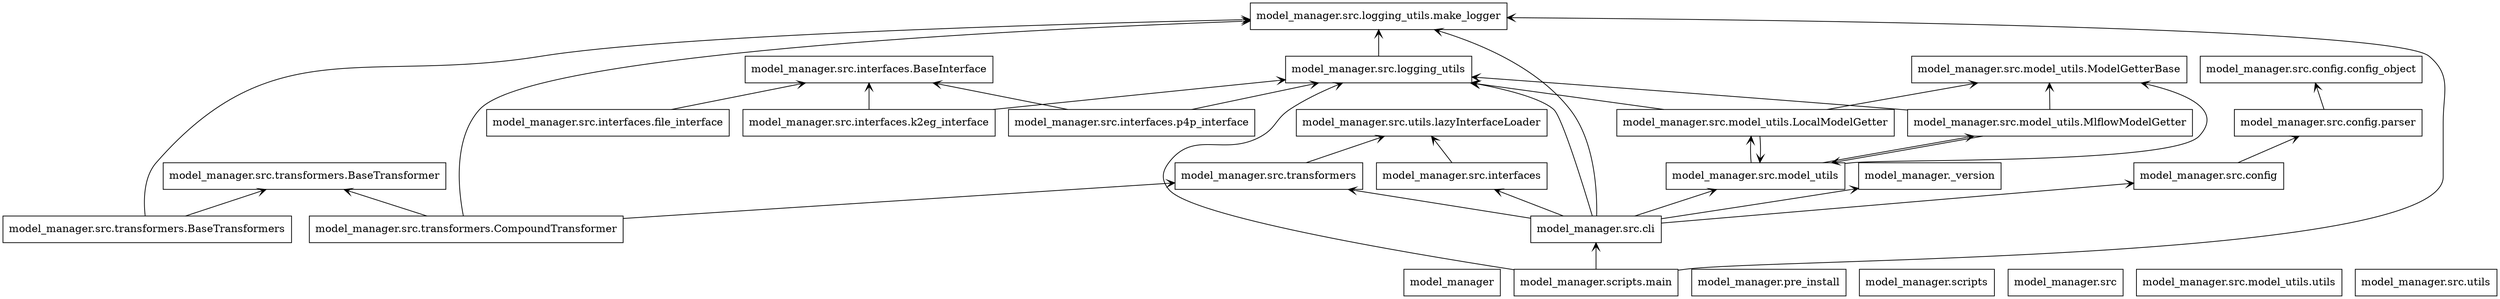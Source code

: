 digraph "packages" {
rankdir=BT
charset="utf-8"
"model_manager" [color="black", label="model_manager", shape="box", style="solid"];
"model_manager._version" [color="black", label="model_manager._version", shape="box", style="solid"];
"model_manager.pre_install" [color="black", label="model_manager.pre_install", shape="box", style="solid"];
"model_manager.scripts" [color="black", label="model_manager.scripts", shape="box", style="solid"];
"model_manager.scripts.main" [color="black", label="model_manager.scripts.main", shape="box", style="solid"];
"model_manager.src" [color="black", label="model_manager.src", shape="box", style="solid"];
"model_manager.src.cli" [color="black", label="model_manager.src.cli", shape="box", style="solid"];
"model_manager.src.config" [color="black", label="model_manager.src.config", shape="box", style="solid"];
"model_manager.src.config.config_object" [color="black", label="model_manager.src.config.config_object", shape="box", style="solid"];
"model_manager.src.config.parser" [color="black", label="model_manager.src.config.parser", shape="box", style="solid"];
"model_manager.src.interfaces" [color="black", label="model_manager.src.interfaces", shape="box", style="solid"];
"model_manager.src.interfaces.BaseInterface" [color="black", label="model_manager.src.interfaces.BaseInterface", shape="box", style="solid"];
"model_manager.src.interfaces.file_interface" [color="black", label="model_manager.src.interfaces.file_interface", shape="box", style="solid"];
"model_manager.src.interfaces.k2eg_interface" [color="black", label="model_manager.src.interfaces.k2eg_interface", shape="box", style="solid"];
"model_manager.src.interfaces.p4p_interface" [color="black", label="model_manager.src.interfaces.p4p_interface", shape="box", style="solid"];
"model_manager.src.logging_utils" [color="black", label="model_manager.src.logging_utils", shape="box", style="solid"];
"model_manager.src.logging_utils.make_logger" [color="black", label="model_manager.src.logging_utils.make_logger", shape="box", style="solid"];
"model_manager.src.model_utils" [color="black", label="model_manager.src.model_utils", shape="box", style="solid"];
"model_manager.src.model_utils.LocalModelGetter" [color="black", label="model_manager.src.model_utils.LocalModelGetter", shape="box", style="solid"];
"model_manager.src.model_utils.MlflowModelGetter" [color="black", label="model_manager.src.model_utils.MlflowModelGetter", shape="box", style="solid"];
"model_manager.src.model_utils.ModelGetterBase" [color="black", label="model_manager.src.model_utils.ModelGetterBase", shape="box", style="solid"];
"model_manager.src.model_utils.utils" [color="black", label="model_manager.src.model_utils.utils", shape="box", style="solid"];
"model_manager.src.transformers" [color="black", label="model_manager.src.transformers", shape="box", style="solid"];
"model_manager.src.transformers.BaseTransformer" [color="black", label="model_manager.src.transformers.BaseTransformer", shape="box", style="solid"];
"model_manager.src.transformers.BaseTransformers" [color="black", label="model_manager.src.transformers.BaseTransformers", shape="box", style="solid"];
"model_manager.src.transformers.CompoundTransformer" [color="black", label="model_manager.src.transformers.CompoundTransformer", shape="box", style="solid"];
"model_manager.src.utils" [color="black", label="model_manager.src.utils", shape="box", style="solid"];
"model_manager.src.utils.lazyInterfaceLoader" [color="black", label="model_manager.src.utils.lazyInterfaceLoader", shape="box", style="solid"];
"model_manager.scripts.main" -> "model_manager.src.cli" [arrowhead="open", arrowtail="none"];
"model_manager.scripts.main" -> "model_manager.src.logging_utils" [arrowhead="open", arrowtail="none"];
"model_manager.scripts.main" -> "model_manager.src.logging_utils.make_logger" [arrowhead="open", arrowtail="none"];
"model_manager.src.cli" -> "model_manager._version" [arrowhead="open", arrowtail="none"];
"model_manager.src.cli" -> "model_manager.src.config" [arrowhead="open", arrowtail="none"];
"model_manager.src.cli" -> "model_manager.src.interfaces" [arrowhead="open", arrowtail="none"];
"model_manager.src.cli" -> "model_manager.src.logging_utils" [arrowhead="open", arrowtail="none"];
"model_manager.src.cli" -> "model_manager.src.logging_utils.make_logger" [arrowhead="open", arrowtail="none"];
"model_manager.src.cli" -> "model_manager.src.model_utils" [arrowhead="open", arrowtail="none"];
"model_manager.src.cli" -> "model_manager.src.transformers" [arrowhead="open", arrowtail="none"];
"model_manager.src.config" -> "model_manager.src.config.parser" [arrowhead="open", arrowtail="none"];
"model_manager.src.config.parser" -> "model_manager.src.config.config_object" [arrowhead="open", arrowtail="none"];
"model_manager.src.interfaces" -> "model_manager.src.utils.lazyInterfaceLoader" [arrowhead="open", arrowtail="none"];
"model_manager.src.interfaces.file_interface" -> "model_manager.src.interfaces.BaseInterface" [arrowhead="open", arrowtail="none"];
"model_manager.src.interfaces.k2eg_interface" -> "model_manager.src.interfaces.BaseInterface" [arrowhead="open", arrowtail="none"];
"model_manager.src.interfaces.k2eg_interface" -> "model_manager.src.logging_utils" [arrowhead="open", arrowtail="none"];
"model_manager.src.interfaces.p4p_interface" -> "model_manager.src.interfaces.BaseInterface" [arrowhead="open", arrowtail="none"];
"model_manager.src.interfaces.p4p_interface" -> "model_manager.src.logging_utils" [arrowhead="open", arrowtail="none"];
"model_manager.src.logging_utils" -> "model_manager.src.logging_utils.make_logger" [arrowhead="open", arrowtail="none"];
"model_manager.src.model_utils" -> "model_manager.src.model_utils.LocalModelGetter" [arrowhead="open", arrowtail="none"];
"model_manager.src.model_utils" -> "model_manager.src.model_utils.MlflowModelGetter" [arrowhead="open", arrowtail="none"];
"model_manager.src.model_utils" -> "model_manager.src.model_utils.ModelGetterBase" [arrowhead="open", arrowtail="none"];
"model_manager.src.model_utils.LocalModelGetter" -> "model_manager.src.logging_utils" [arrowhead="open", arrowtail="none"];
"model_manager.src.model_utils.LocalModelGetter" -> "model_manager.src.model_utils" [arrowhead="open", arrowtail="none"];
"model_manager.src.model_utils.LocalModelGetter" -> "model_manager.src.model_utils.ModelGetterBase" [arrowhead="open", arrowtail="none"];
"model_manager.src.model_utils.MlflowModelGetter" -> "model_manager.src.logging_utils" [arrowhead="open", arrowtail="none"];
"model_manager.src.model_utils.MlflowModelGetter" -> "model_manager.src.model_utils" [arrowhead="open", arrowtail="none"];
"model_manager.src.model_utils.MlflowModelGetter" -> "model_manager.src.model_utils.ModelGetterBase" [arrowhead="open", arrowtail="none"];
"model_manager.src.transformers" -> "model_manager.src.utils.lazyInterfaceLoader" [arrowhead="open", arrowtail="none"];
"model_manager.src.transformers.BaseTransformers" -> "model_manager.src.logging_utils.make_logger" [arrowhead="open", arrowtail="none"];
"model_manager.src.transformers.BaseTransformers" -> "model_manager.src.transformers.BaseTransformer" [arrowhead="open", arrowtail="none"];
"model_manager.src.transformers.CompoundTransformer" -> "model_manager.src.logging_utils.make_logger" [arrowhead="open", arrowtail="none"];
"model_manager.src.transformers.CompoundTransformer" -> "model_manager.src.transformers" [arrowhead="open", arrowtail="none"];
"model_manager.src.transformers.CompoundTransformer" -> "model_manager.src.transformers.BaseTransformer" [arrowhead="open", arrowtail="none"];
}
